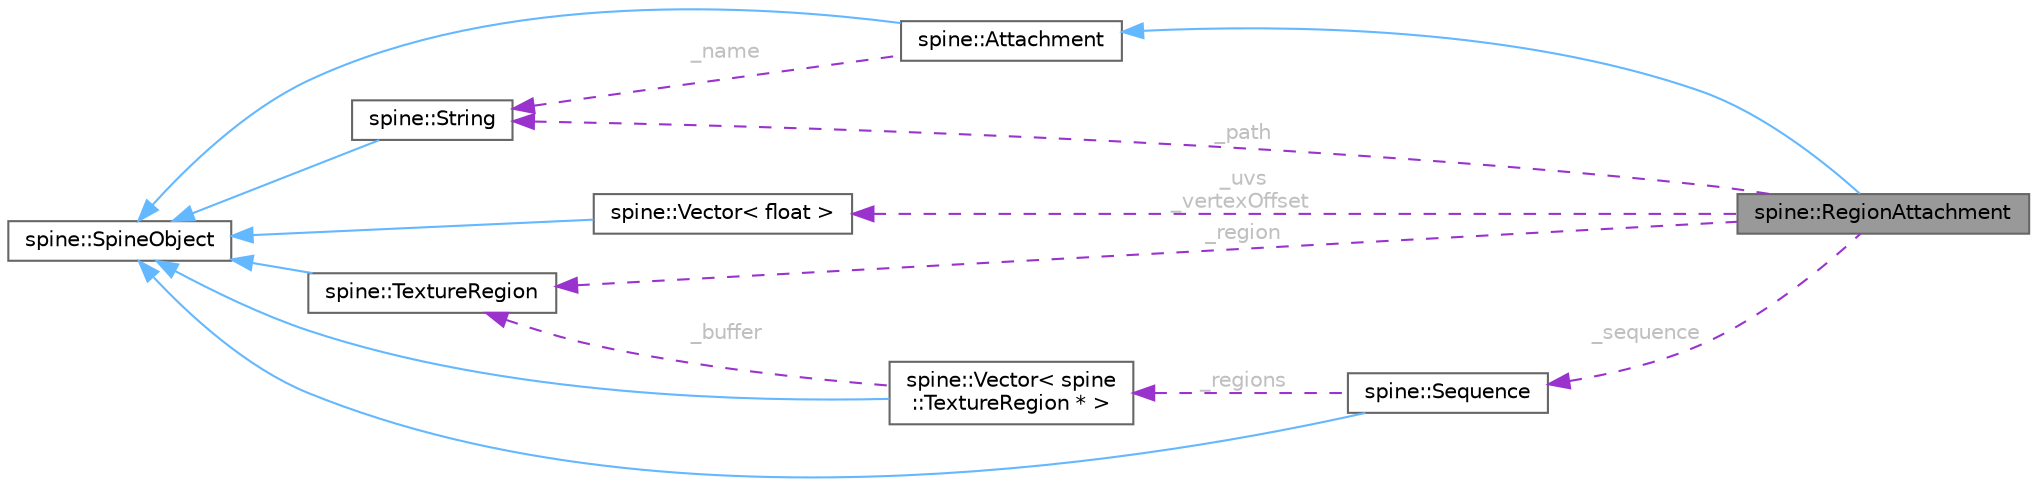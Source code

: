 digraph "spine::RegionAttachment"
{
 // LATEX_PDF_SIZE
  bgcolor="transparent";
  edge [fontname=Helvetica,fontsize=10,labelfontname=Helvetica,labelfontsize=10];
  node [fontname=Helvetica,fontsize=10,shape=box,height=0.2,width=0.4];
  rankdir="LR";
  Node1 [id="Node000001",label="spine::RegionAttachment",height=0.2,width=0.4,color="gray40", fillcolor="grey60", style="filled", fontcolor="black",tooltip="Attachment that displays a texture region."];
  Node2 -> Node1 [id="edge1_Node000001_Node000002",dir="back",color="steelblue1",style="solid",tooltip=" "];
  Node2 [id="Node000002",label="spine::Attachment",height=0.2,width=0.4,color="gray40", fillcolor="white", style="filled",URL="$classspine_1_1_attachment.html",tooltip=" "];
  Node3 -> Node2 [id="edge2_Node000002_Node000003",dir="back",color="steelblue1",style="solid",tooltip=" "];
  Node3 [id="Node000003",label="spine::SpineObject",height=0.2,width=0.4,color="gray40", fillcolor="white", style="filled",URL="$classspine_1_1_spine_object.html",tooltip=" "];
  Node4 -> Node2 [id="edge3_Node000002_Node000004",dir="back",color="darkorchid3",style="dashed",tooltip=" ",label=" _name",fontcolor="grey" ];
  Node4 [id="Node000004",label="spine::String",height=0.2,width=0.4,color="gray40", fillcolor="white", style="filled",URL="$classspine_1_1_string.html",tooltip=" "];
  Node3 -> Node4 [id="edge4_Node000004_Node000003",dir="back",color="steelblue1",style="solid",tooltip=" "];
  Node5 -> Node1 [id="edge5_Node000001_Node000005",dir="back",color="darkorchid3",style="dashed",tooltip=" ",label=" _uvs\n_vertexOffset",fontcolor="grey" ];
  Node5 [id="Node000005",label="spine::Vector\< float \>",height=0.2,width=0.4,color="gray40", fillcolor="white", style="filled",URL="$classspine_1_1_vector.html",tooltip=" "];
  Node3 -> Node5 [id="edge6_Node000005_Node000003",dir="back",color="steelblue1",style="solid",tooltip=" "];
  Node4 -> Node1 [id="edge7_Node000001_Node000004",dir="back",color="darkorchid3",style="dashed",tooltip=" ",label=" _path",fontcolor="grey" ];
  Node6 -> Node1 [id="edge8_Node000001_Node000006",dir="back",color="darkorchid3",style="dashed",tooltip=" ",label=" _region",fontcolor="grey" ];
  Node6 [id="Node000006",label="spine::TextureRegion",height=0.2,width=0.4,color="gray40", fillcolor="white", style="filled",URL="$classspine_1_1_texture_region.html",tooltip=" "];
  Node3 -> Node6 [id="edge9_Node000006_Node000003",dir="back",color="steelblue1",style="solid",tooltip=" "];
  Node7 -> Node1 [id="edge10_Node000001_Node000007",dir="back",color="darkorchid3",style="dashed",tooltip=" ",label=" _sequence",fontcolor="grey" ];
  Node7 [id="Node000007",label="spine::Sequence",height=0.2,width=0.4,color="gray40", fillcolor="white", style="filled",URL="$classspine_1_1_sequence.html",tooltip=" "];
  Node3 -> Node7 [id="edge11_Node000007_Node000003",dir="back",color="steelblue1",style="solid",tooltip=" "];
  Node8 -> Node7 [id="edge12_Node000007_Node000008",dir="back",color="darkorchid3",style="dashed",tooltip=" ",label=" _regions",fontcolor="grey" ];
  Node8 [id="Node000008",label="spine::Vector\< spine\l::TextureRegion * \>",height=0.2,width=0.4,color="gray40", fillcolor="white", style="filled",URL="$classspine_1_1_vector.html",tooltip=" "];
  Node3 -> Node8 [id="edge13_Node000008_Node000003",dir="back",color="steelblue1",style="solid",tooltip=" "];
  Node6 -> Node8 [id="edge14_Node000008_Node000006",dir="back",color="darkorchid3",style="dashed",tooltip=" ",label=" _buffer",fontcolor="grey" ];
}
